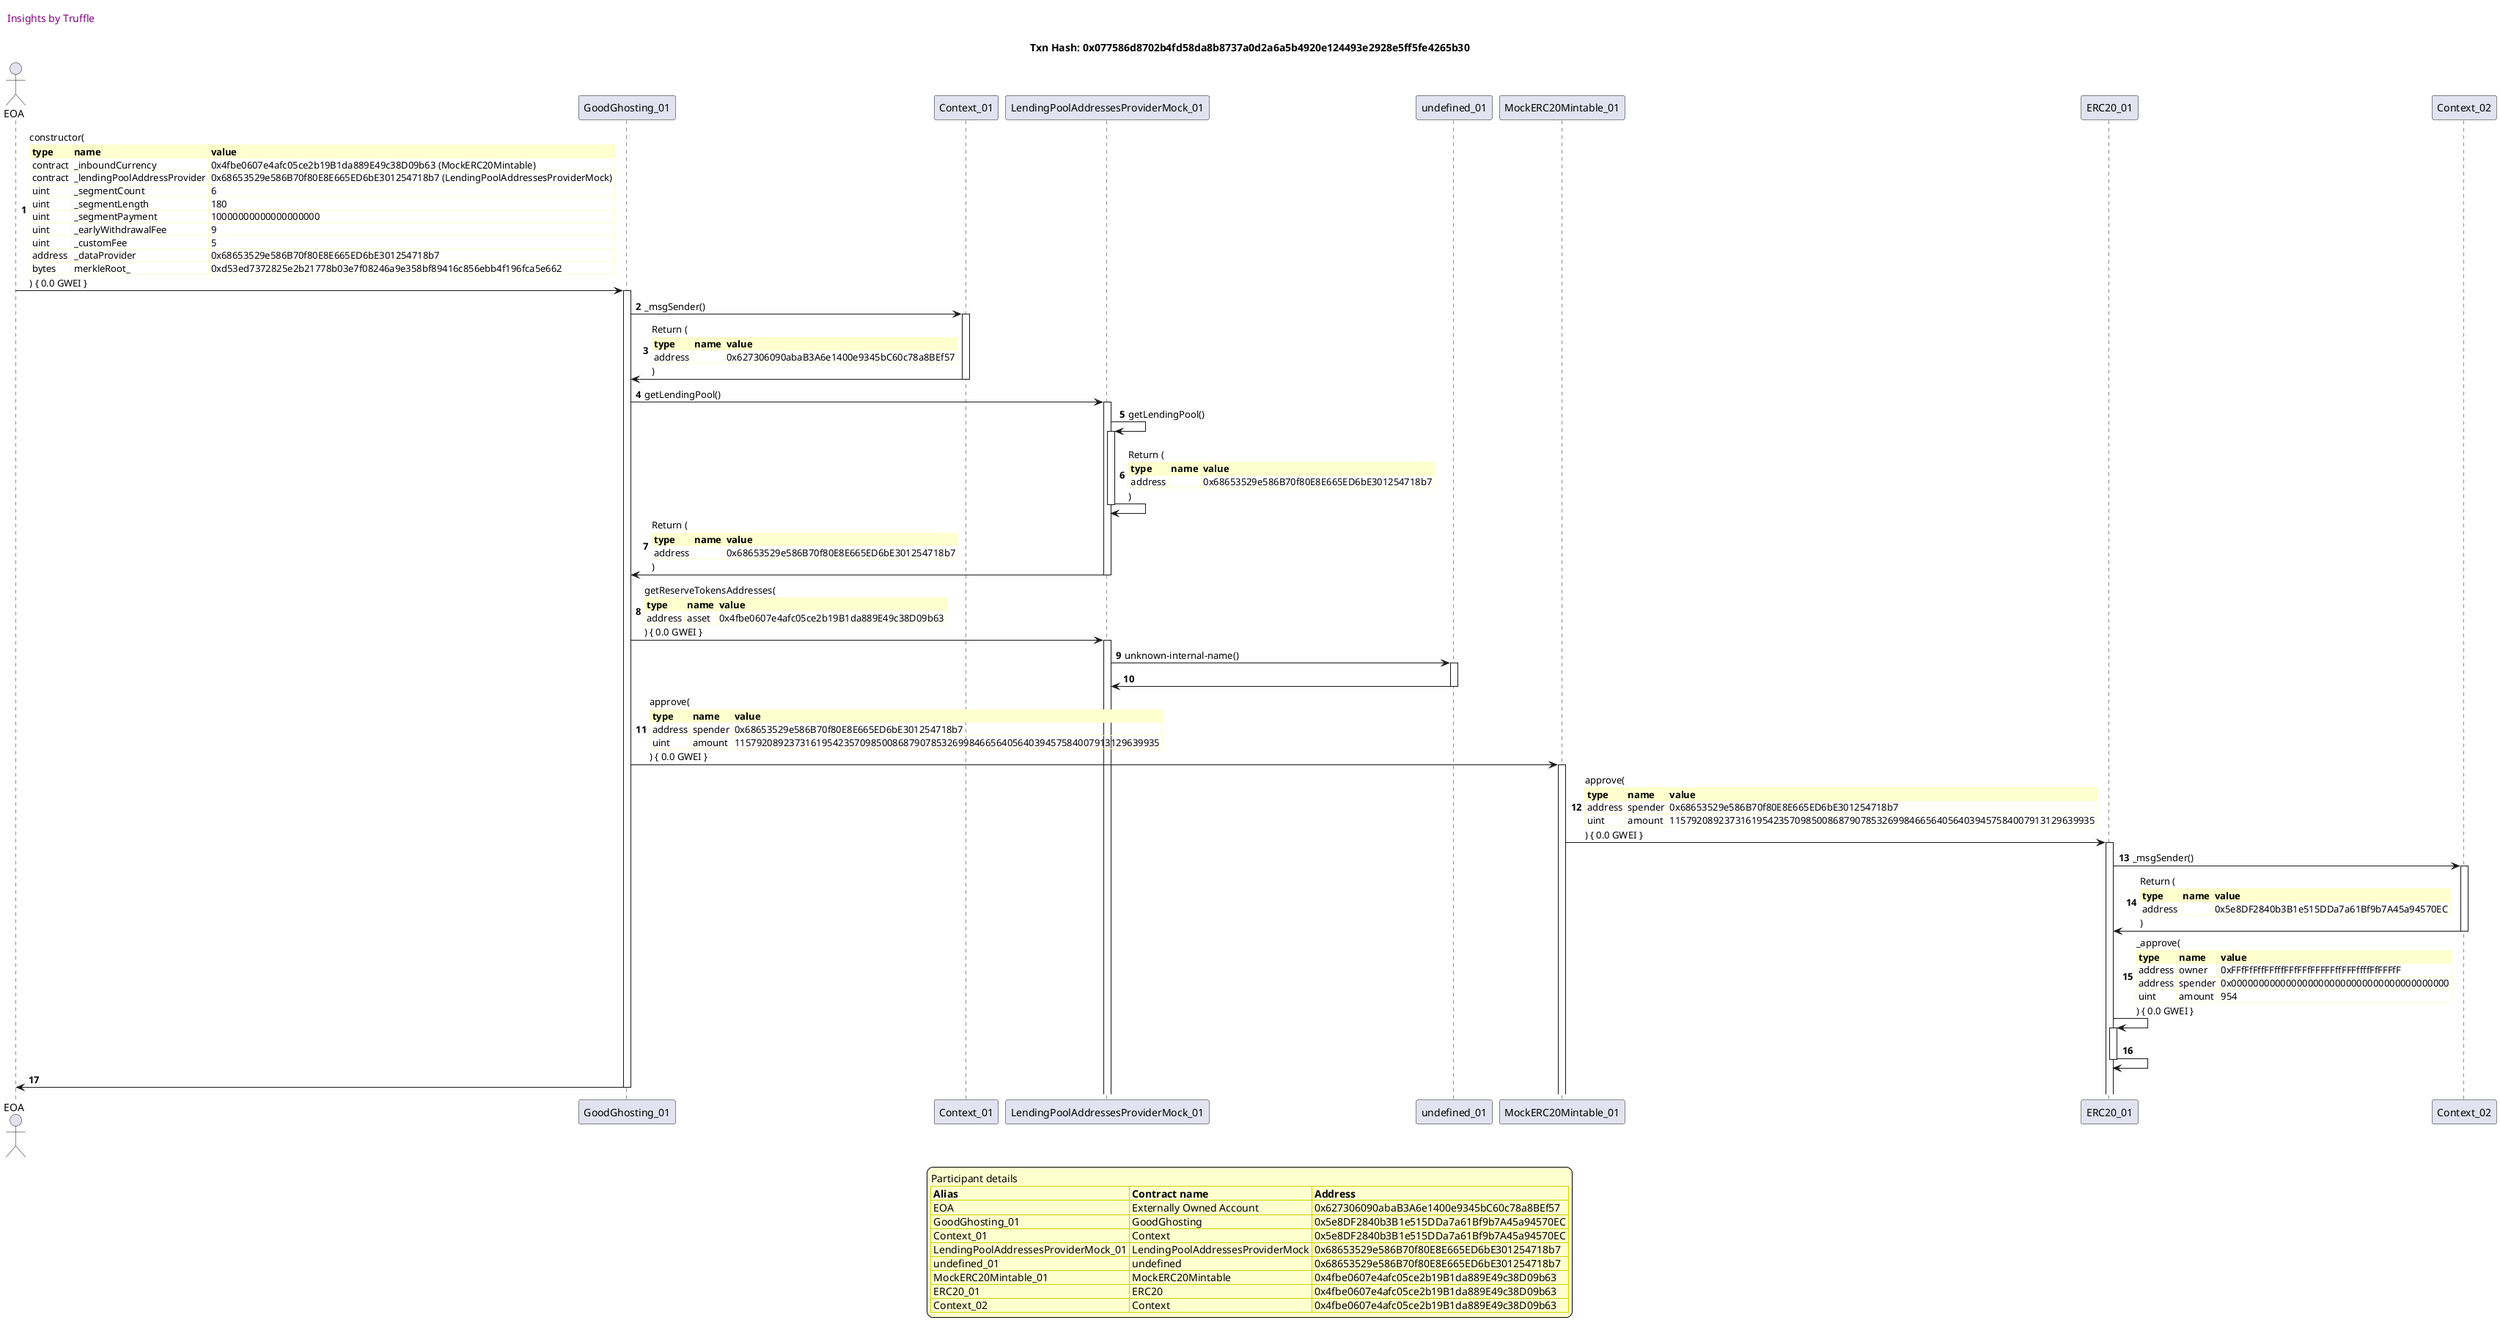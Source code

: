 

@startuml

autonumber
skinparam legendBackgroundColor #FEFECE

<style>
      header {
        HorizontalAlignment left
        FontColor purple
        FontSize 14
        Padding 10
      }
    </style>

header Insights by Truffle

title Txn Hash: 0x077586d8702b4fd58da8b8737a0d2a6a5b4920e124493e2928e5ff5fe4265b30


actor EOA as "EOA"
participant GoodGhosting_01 as "GoodGhosting_01"
participant Context_01 as "Context_01"
participant LendingPoolAddressesProviderMock_01 as "LendingPoolAddressesProviderMock_01"
participant undefined_01 as "undefined_01"
participant MockERC20Mintable_01 as "MockERC20Mintable_01"
participant ERC20_01 as "ERC20_01"
participant Context_02 as "Context_02"

"EOA" -> "GoodGhosting_01" ++: constructor(\n\
<#FEFECE,#FEFECE>|= type |= name |= value |\n\
| contract | _inboundCurrency | 0x4fbe0607e4afc05ce2b19B1da889E49c38D09b63 (MockERC20Mintable) |\n\
| contract | _lendingPoolAddressProvider | 0x68653529e586B70f80E8E665ED6bE301254718b7 (LendingPoolAddressesProviderMock) |\n\
| uint | _segmentCount | 6 |\n\
| uint | _segmentLength | 180 |\n\
| uint | _segmentPayment | 10000000000000000000 |\n\
| uint | _earlyWithdrawalFee | 9 |\n\
| uint | _customFee | 5 |\n\
| address | _dataProvider | 0x68653529e586B70f80E8E665ED6bE301254718b7 |\n\
| bytes | merkleRoot_ | 0xd53ed7372825e2b21778b03e7f08246a9e358bf89416c856ebb4f196fca5e662 |\n\
) { 0.0 GWEI }
"GoodGhosting_01" -> "Context_01" ++: _msgSender()
"Context_01" -> "GoodGhosting_01" --: Return (\n\
<#FEFECE,#FEFECE>|= type |= name |= value |\n\
| address |  | 0x627306090abaB3A6e1400e9345bC60c78a8BEf57 |\n\
)
"GoodGhosting_01" -> "LendingPoolAddressesProviderMock_01" ++: getLendingPool()
"LendingPoolAddressesProviderMock_01" -> "LendingPoolAddressesProviderMock_01" ++: getLendingPool()
"LendingPoolAddressesProviderMock_01" -> "LendingPoolAddressesProviderMock_01" --: Return (\n\
<#FEFECE,#FEFECE>|= type |= name |= value |\n\
| address |  | 0x68653529e586B70f80E8E665ED6bE301254718b7 |\n\
)
"LendingPoolAddressesProviderMock_01" -> "GoodGhosting_01" --: Return (\n\
<#FEFECE,#FEFECE>|= type |= name |= value |\n\
| address |  | 0x68653529e586B70f80E8E665ED6bE301254718b7 |\n\
)
"GoodGhosting_01" -> "LendingPoolAddressesProviderMock_01" ++: getReserveTokensAddresses(\n\
<#FEFECE,#FEFECE>|= type |= name |= value |\n\
| address | asset | 0x4fbe0607e4afc05ce2b19B1da889E49c38D09b63 |\n\
) { 0.0 GWEI }
"LendingPoolAddressesProviderMock_01" -> "undefined_01" ++: unknown-internal-name()
"undefined_01" -> "LendingPoolAddressesProviderMock_01" --: 
"GoodGhosting_01" -> "MockERC20Mintable_01" ++: approve(\n\
<#FEFECE,#FEFECE>|= type |= name |= value |\n\
| address | spender | 0x68653529e586B70f80E8E665ED6bE301254718b7 |\n\
| uint | amount | 115792089237316195423570985008687907853269984665640564039457584007913129639935 |\n\
) { 0.0 GWEI }
"MockERC20Mintable_01" -> "ERC20_01" ++: approve(\n\
<#FEFECE,#FEFECE>|= type |= name |= value |\n\
| address | spender | 0x68653529e586B70f80E8E665ED6bE301254718b7 |\n\
| uint | amount | 115792089237316195423570985008687907853269984665640564039457584007913129639935 |\n\
) { 0.0 GWEI }
"ERC20_01" -> "Context_02" ++: _msgSender()
"Context_02" -> "ERC20_01" --: Return (\n\
<#FEFECE,#FEFECE>|= type |= name |= value |\n\
| address |  | 0x5e8DF2840b3B1e515DDa7a61Bf9b7A45a94570EC |\n\
)
"ERC20_01" -> "ERC20_01" ++: _approve(\n\
<#FEFECE,#FEFECE>|= type |= name |= value |\n\
| address | owner | 0xFFfFfFffFFfffFFfFFfFFFFFffFFFffffFfFFFfF |\n\
| address | spender | 0x0000000000000000000000000000000000000000 |\n\
| uint | amount | 954 |\n\
) { 0.0 GWEI }
"ERC20_01" -> "ERC20_01" --: 
"GoodGhosting_01" -> "EOA" --: 

legend
Participant details
<#FEFECE,#D0D000>|= Alias |= Contract name |= Address |
<#FEFECE>| EOA | Externally Owned Account | 0x627306090abaB3A6e1400e9345bC60c78a8BEf57 |
<#FEFECE>| GoodGhosting_01 | GoodGhosting | 0x5e8DF2840b3B1e515DDa7a61Bf9b7A45a94570EC |
<#FEFECE>| Context_01 | Context | 0x5e8DF2840b3B1e515DDa7a61Bf9b7A45a94570EC |
<#FEFECE>| LendingPoolAddressesProviderMock_01 | LendingPoolAddressesProviderMock | 0x68653529e586B70f80E8E665ED6bE301254718b7 |
<#FEFECE>| undefined_01 | undefined | 0x68653529e586B70f80E8E665ED6bE301254718b7 |
<#FEFECE>| MockERC20Mintable_01 | MockERC20Mintable | 0x4fbe0607e4afc05ce2b19B1da889E49c38D09b63 |
<#FEFECE>| ERC20_01 | ERC20 | 0x4fbe0607e4afc05ce2b19B1da889E49c38D09b63 |
<#FEFECE>| Context_02 | Context | 0x4fbe0607e4afc05ce2b19B1da889E49c38D09b63 |
endlegend

@enduml